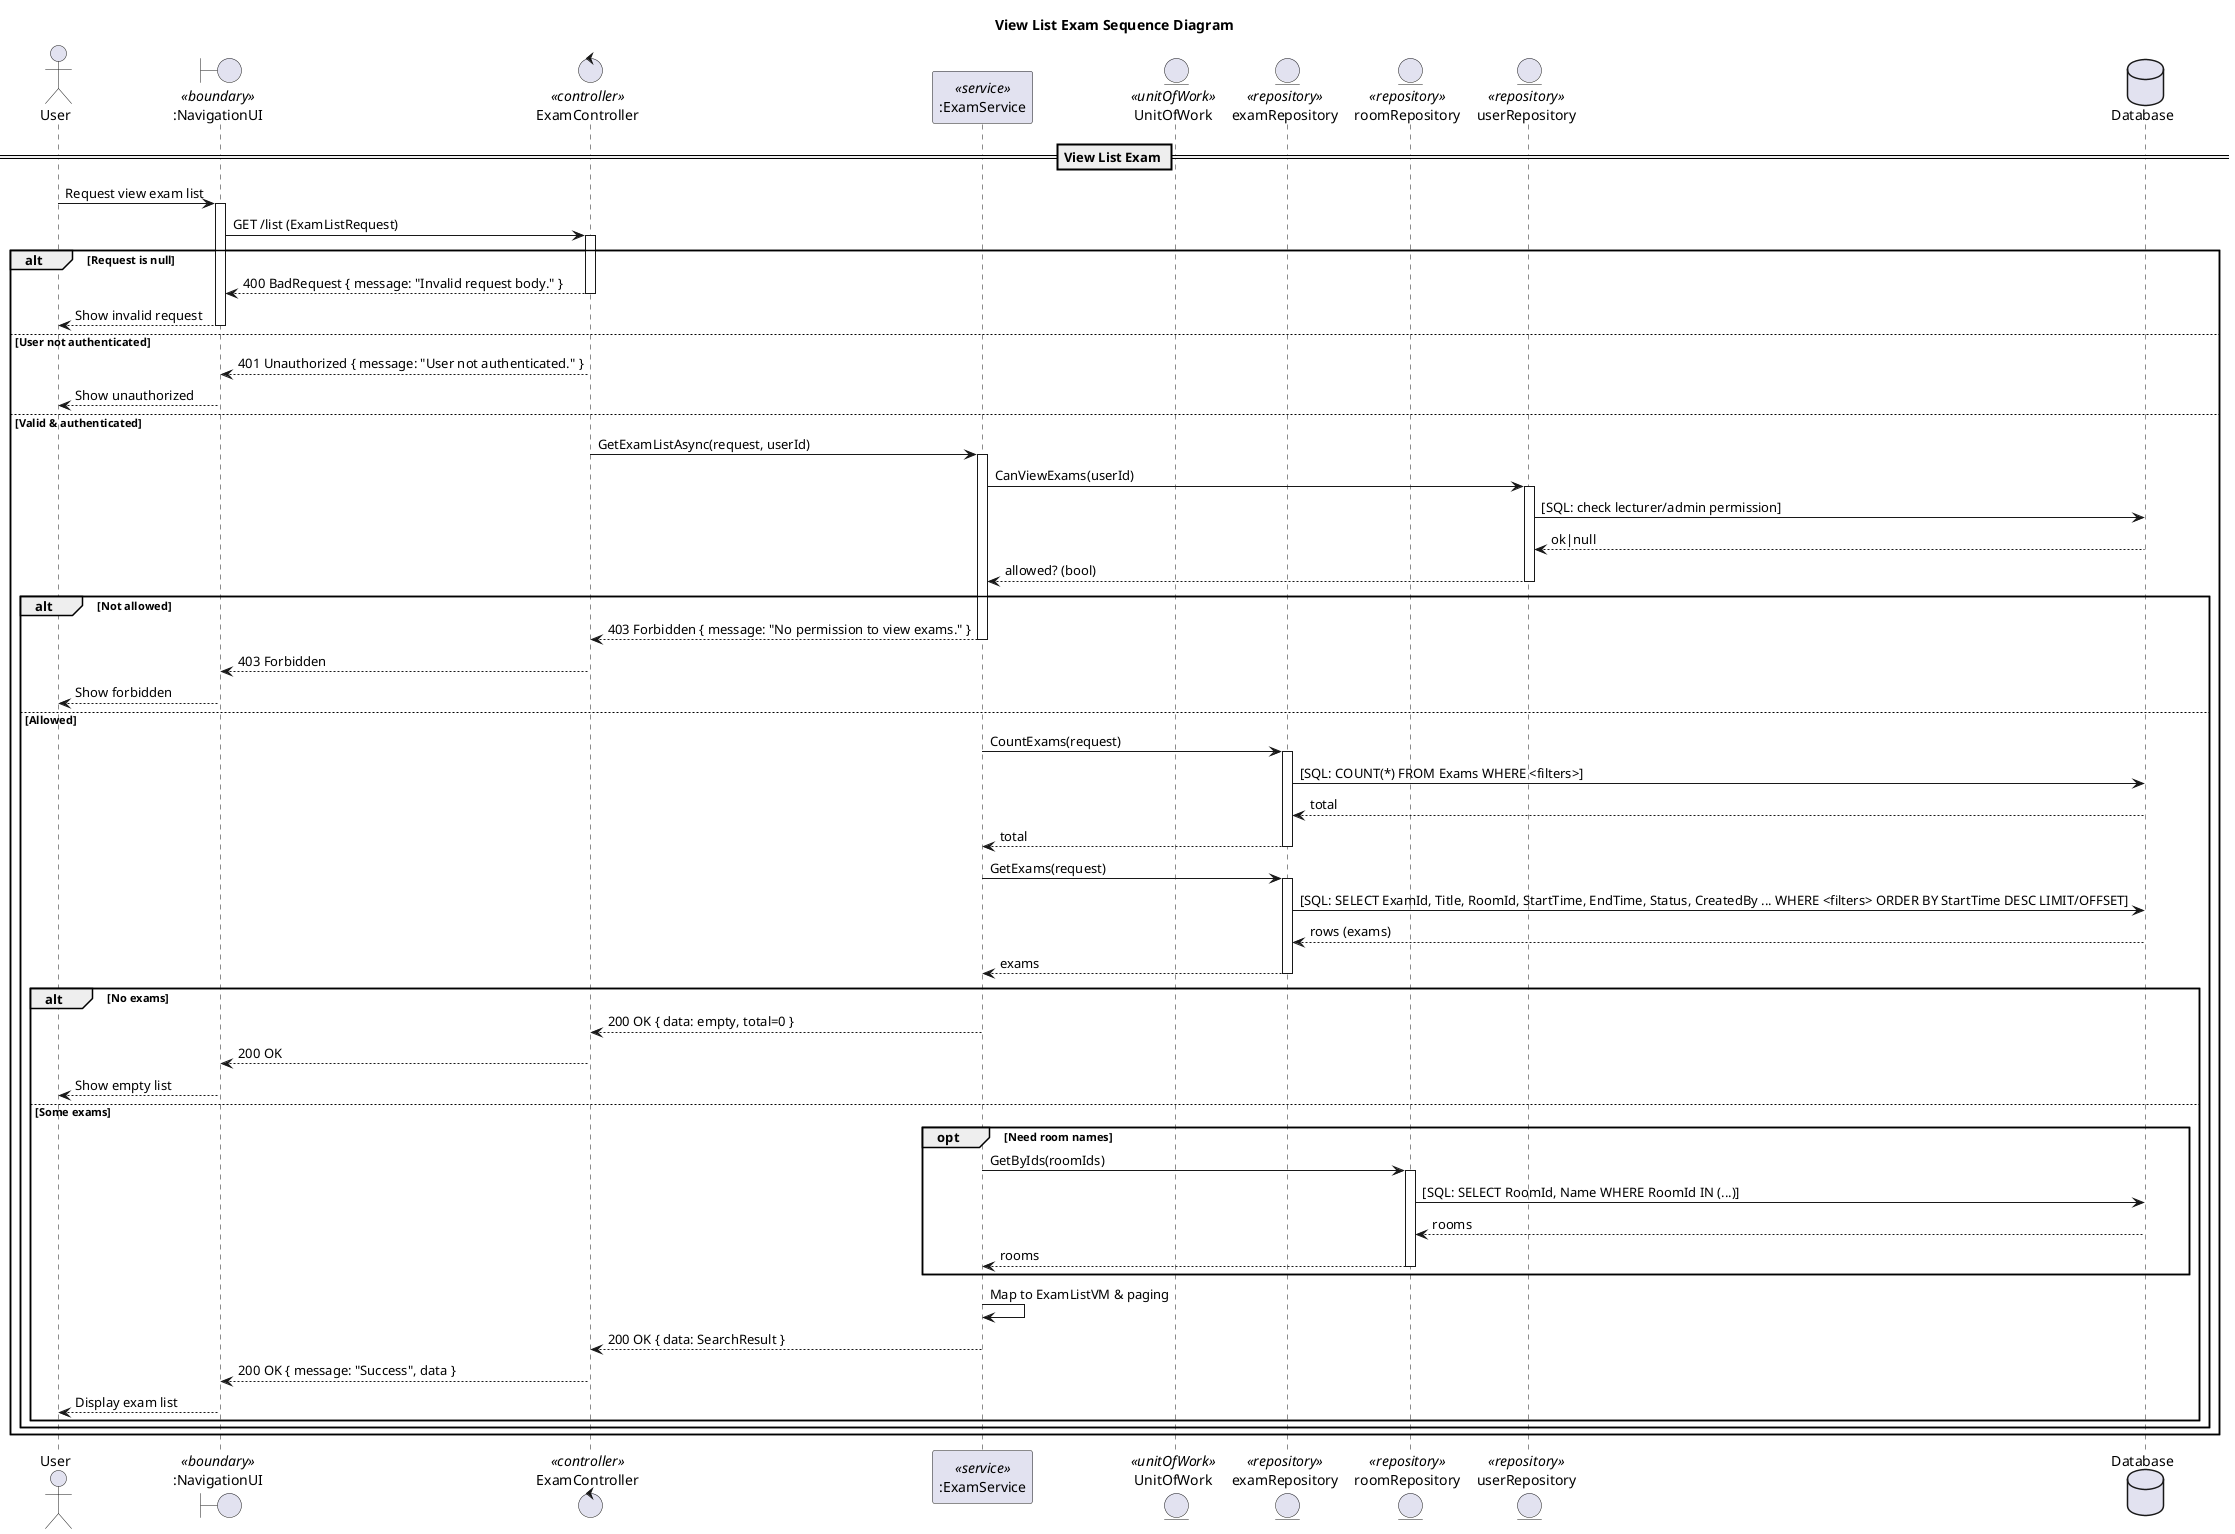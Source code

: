 @startuml
title View List Exam Sequence Diagram 

actor "User" as Client
boundary ":NavigationUI" as UI <<boundary>>
control "ExamController" as Controller <<controller>>
participant ":ExamService" as Service <<service>>
entity "UnitOfWork" as UoW <<unitOfWork>>

entity "examRepository" as ExamRepo <<repository>>
entity "roomRepository" as RoomRepo <<repository>>
entity "userRepository" as UserRepo <<repository>>

database "Database" as DB

== View List Exam ==

Client -> UI: Request view exam list
activate UI
UI -> Controller: GET /list (ExamListRequest)
activate Controller

alt Request is null
  Controller --> UI: 400 BadRequest { message: "Invalid request body." }
  deactivate Controller
  UI --> Client: Show invalid request
  deactivate UI
else User not authenticated
  Controller --> UI: 401 Unauthorized { message: "User not authenticated." }
  deactivate Controller
  UI --> Client: Show unauthorized
  deactivate UI
else Valid & authenticated
  Controller -> Service: GetExamListAsync(request, userId)
  activate Service

  '--- Authorization ---
  Service -> UserRepo: CanViewExams(userId)
  activate UserRepo
  UserRepo -> DB: [SQL: check lecturer/admin permission]
  DB --> UserRepo: ok|null
  UserRepo --> Service: allowed? (bool)
  deactivate UserRepo

  alt Not allowed
    Service --> Controller: 403 Forbidden { message: "No permission to view exams." }
    deactivate Service
    Controller --> UI: 403 Forbidden
    deactivate Controller
    UI --> Client: Show forbidden
    deactivate UI
  else Allowed
    '--- Count total exams (filters applied) ---
    Service -> ExamRepo: CountExams(request)
    activate ExamRepo
    ExamRepo -> DB: [SQL: COUNT(*) FROM Exams WHERE <filters>]
    DB --> ExamRepo: total
    ExamRepo --> Service: total
    deactivate ExamRepo

    '--- Get paged exam list (basic fields) ---
    Service -> ExamRepo: GetExams(request)
    activate ExamRepo
    ExamRepo -> DB: [SQL: SELECT ExamId, Title, RoomId, StartTime, EndTime, Status, CreatedBy ... WHERE <filters> ORDER BY StartTime DESC LIMIT/OFFSET]
    DB --> ExamRepo: rows (exams)
    ExamRepo --> Service: exams
    deactivate ExamRepo

    alt No exams
      Service --> Controller: 200 OK { data: empty, total=0 }
      deactivate Service
      Controller --> UI: 200 OK
      deactivate Controller
      UI --> Client: Show empty list
      deactivate UI
    else Some exams
      '--- (Optional) enrich with room/creator names ---
      opt Need room names
        Service -> RoomRepo: GetByIds(roomIds)
        activate RoomRepo
        RoomRepo -> DB: [SQL: SELECT RoomId, Name WHERE RoomId IN (...)]
        DB --> RoomRepo: rooms
        RoomRepo --> Service: rooms
        deactivate RoomRepo
      end opt

      Service -> Service: Map to ExamListVM & paging
      Service --> Controller: 200 OK { data: SearchResult }
      deactivate Service
      Controller --> UI: 200 OK { message: "Success", data }
      deactivate Controller
      UI --> Client: Display exam list
      deactivate UI
    end alt
  end alt
end alt
@enduml
